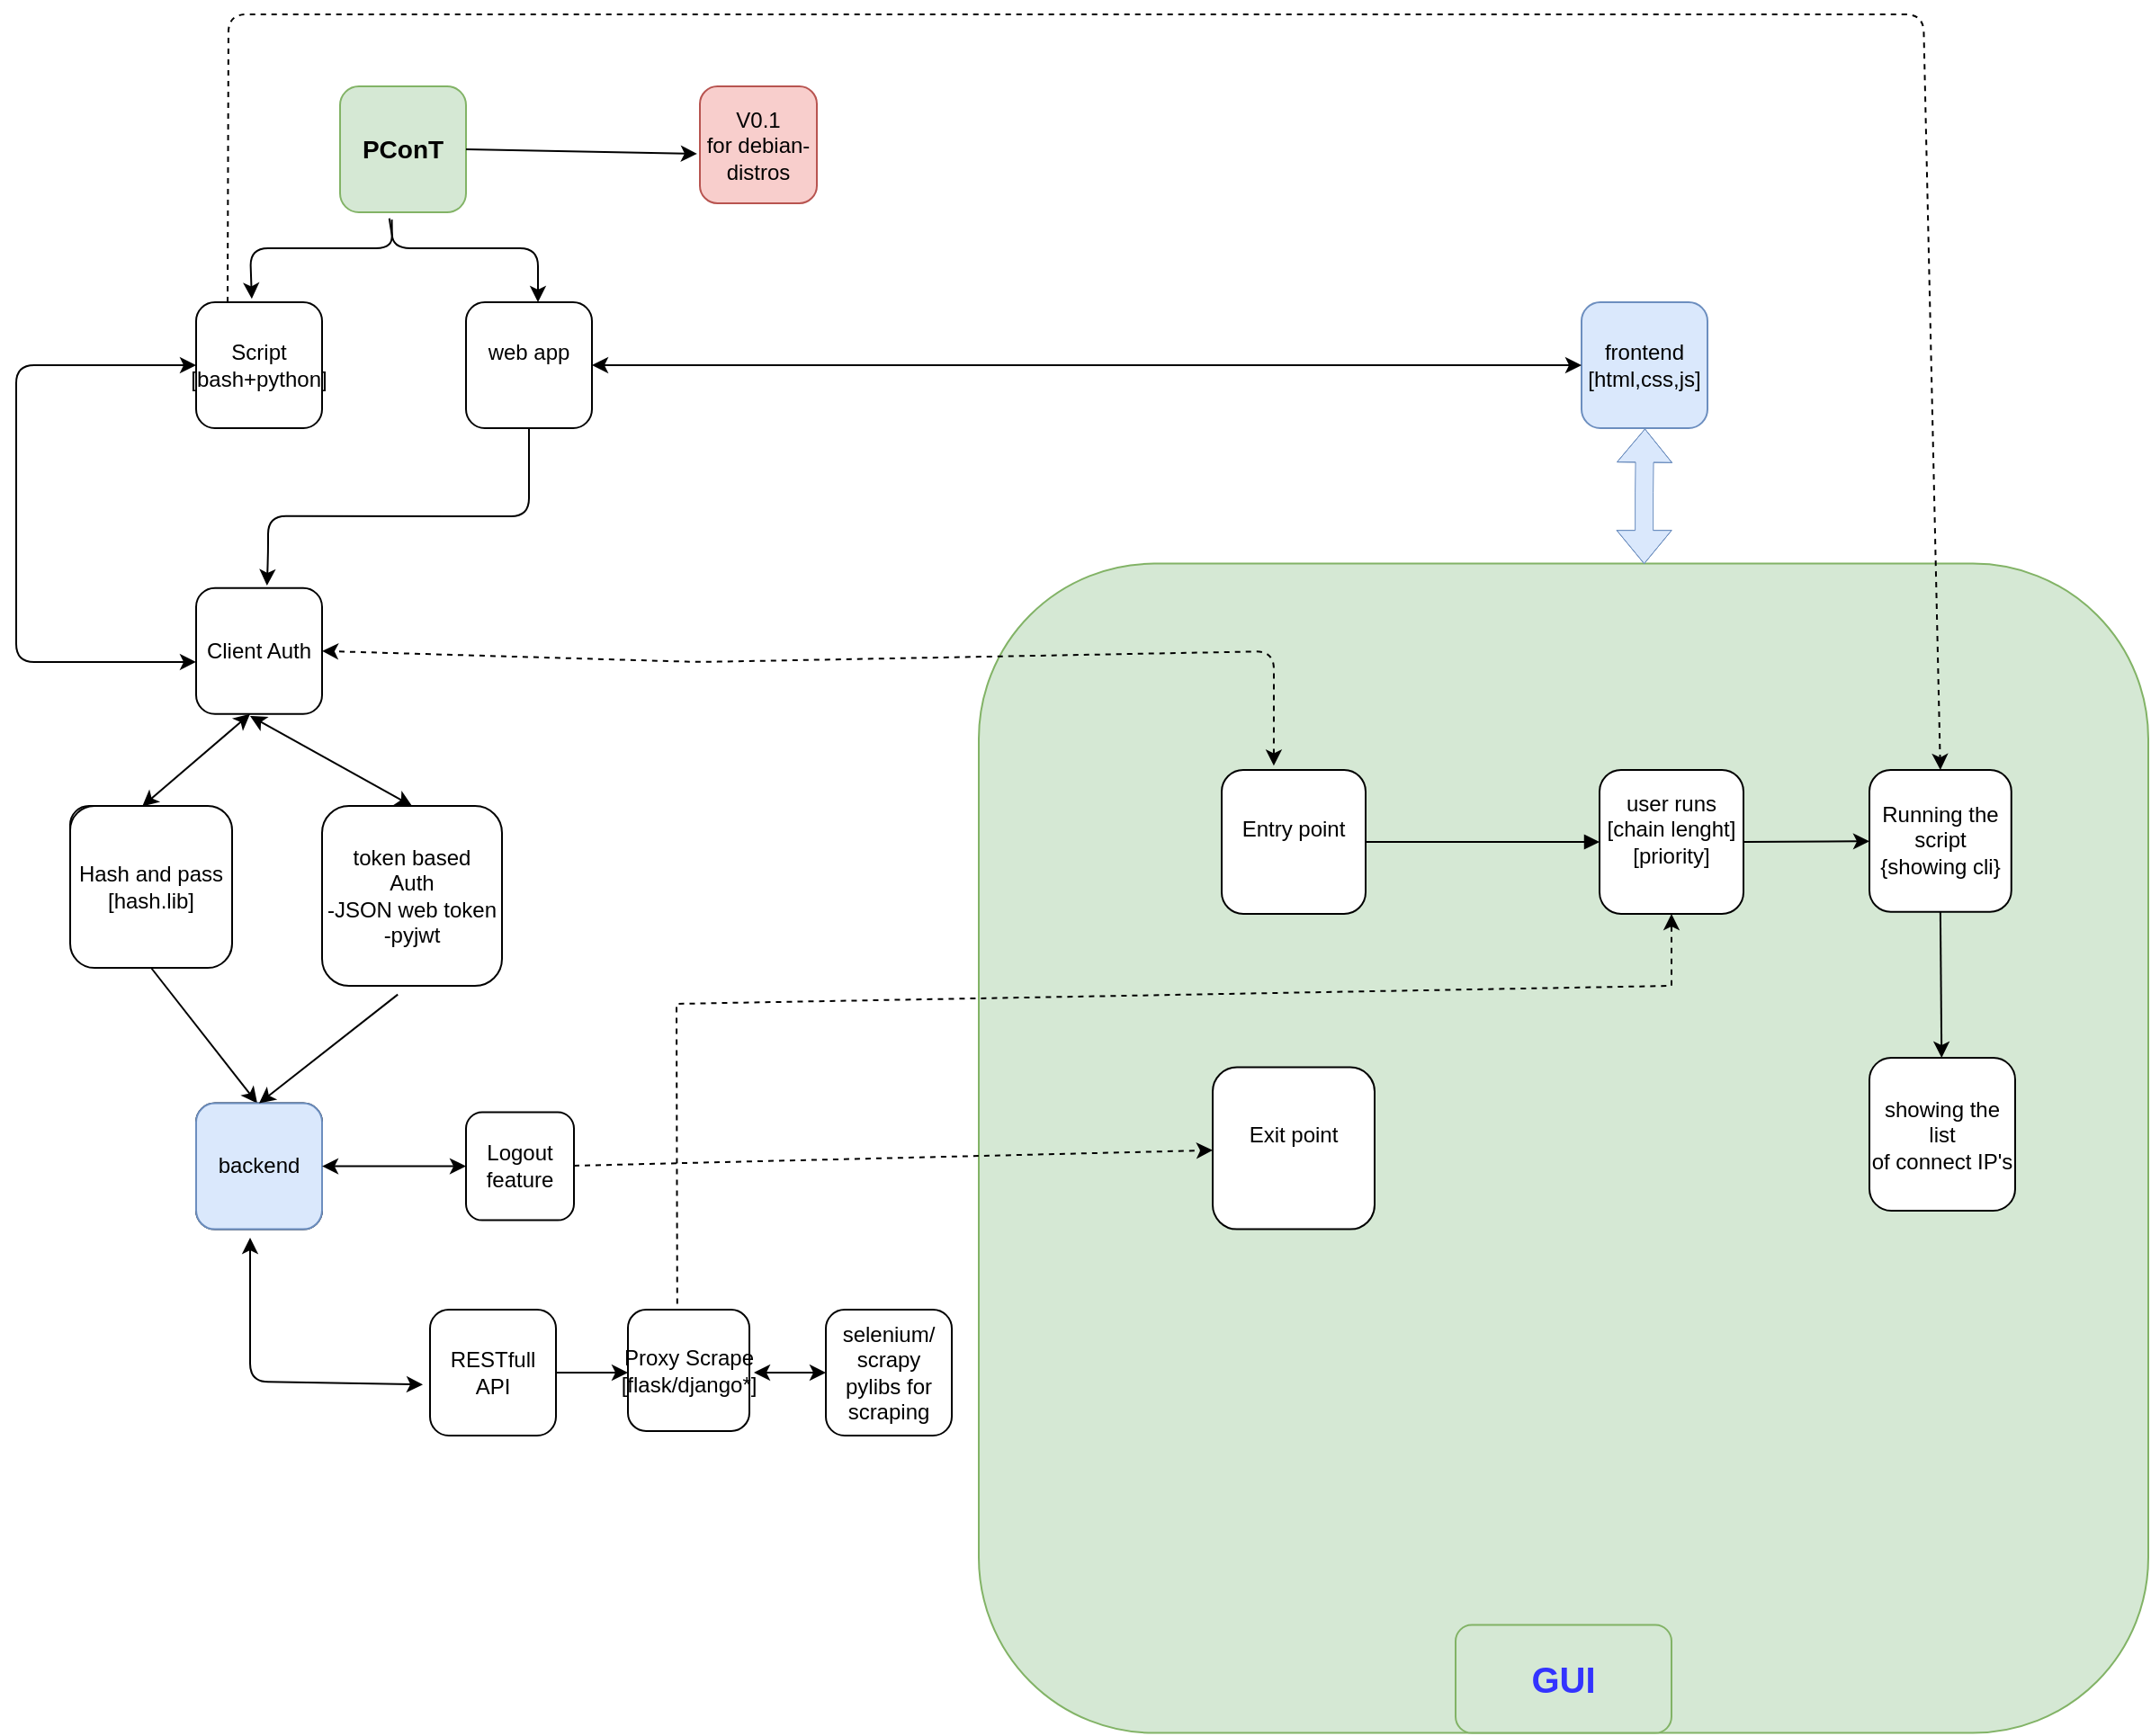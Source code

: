 <mxfile version="24.3.1" type="github">
  <diagram name="Page-1" id="XZk4y257_CPvYdPWEkeV">
    <mxGraphModel dx="1763" dy="526" grid="1" gridSize="10" guides="1" tooltips="1" connect="1" arrows="1" fold="1" page="1" pageScale="1" pageWidth="850" pageHeight="1100" math="0" shadow="0">
      <root>
        <mxCell id="0" />
        <mxCell id="1" parent="0" />
        <mxCell id="l6isEbVxny_hH4SEJy2Z-39" value="" style="whiteSpace=wrap;html=1;aspect=fixed;glass=0;rounded=1;shadow=0;fillColor=#d5e8d4;strokeColor=#82b366;" vertex="1" parent="1">
          <mxGeometry x="-185" y="385.31" width="650" height="650" as="geometry" />
        </mxCell>
        <mxCell id="lrqvdLVCCD_kgyAXPWSx-1" value="&lt;font style=&quot;font-size: 14px;&quot;&gt;&lt;b&gt;PConT&lt;/b&gt;&lt;br&gt;&lt;/font&gt;" style="whiteSpace=wrap;html=1;aspect=fixed;rounded=1;labelBackgroundColor=none;fillColor=#d5e8d4;strokeColor=#82b366;" parent="1" vertex="1">
          <mxGeometry x="-540" y="120" width="70" height="70" as="geometry" />
        </mxCell>
        <mxCell id="lrqvdLVCCD_kgyAXPWSx-3" value="" style="endArrow=classic;html=1;rounded=1;entryX=0.442;entryY=-0.026;entryDx=0;entryDy=0;entryPerimeter=0;labelBackgroundColor=none;fontColor=default;exitX=0.391;exitY=1.048;exitDx=0;exitDy=0;exitPerimeter=0;" parent="1" target="lrqvdLVCCD_kgyAXPWSx-4" edge="1" source="lrqvdLVCCD_kgyAXPWSx-1">
          <mxGeometry width="50" height="50" relative="1" as="geometry">
            <mxPoint x="-510" y="210" as="sourcePoint" />
            <mxPoint x="-585.29" y="270" as="targetPoint" />
            <Array as="points">
              <mxPoint x="-510" y="210" />
              <mxPoint x="-550" y="210" />
              <mxPoint x="-590" y="210" />
            </Array>
          </mxGeometry>
        </mxCell>
        <mxCell id="lrqvdLVCCD_kgyAXPWSx-4" value="&lt;div&gt;Script&lt;/div&gt;&lt;div&gt;[bash+python]&lt;br&gt;&lt;/div&gt;" style="whiteSpace=wrap;html=1;aspect=fixed;rounded=1;labelBackgroundColor=none;" parent="1" vertex="1">
          <mxGeometry x="-620" y="240" width="70" height="70" as="geometry" />
        </mxCell>
        <mxCell id="lrqvdLVCCD_kgyAXPWSx-6" value="" style="endArrow=classic;html=1;rounded=1;exitX=0.411;exitY=1.058;exitDx=0;exitDy=0;exitPerimeter=0;labelBackgroundColor=none;fontColor=default;" parent="1" source="lrqvdLVCCD_kgyAXPWSx-1" edge="1">
          <mxGeometry width="50" height="50" relative="1" as="geometry">
            <mxPoint x="-585" y="200" as="sourcePoint" />
            <mxPoint x="-430" y="240" as="targetPoint" />
            <Array as="points">
              <mxPoint x="-511" y="210" />
              <mxPoint x="-430" y="210" />
            </Array>
          </mxGeometry>
        </mxCell>
        <mxCell id="lrqvdLVCCD_kgyAXPWSx-7" value="&lt;div&gt;web app&lt;/div&gt;&lt;div&gt;&lt;br&gt;&lt;/div&gt;" style="whiteSpace=wrap;html=1;aspect=fixed;rounded=1;labelBackgroundColor=none;" parent="1" vertex="1">
          <mxGeometry x="-470" y="240" width="70" height="70" as="geometry" />
        </mxCell>
        <mxCell id="lrqvdLVCCD_kgyAXPWSx-9" value="&lt;div&gt;frontend&lt;/div&gt;&lt;div&gt;[html,css,js]&lt;br&gt;&lt;/div&gt;" style="whiteSpace=wrap;html=1;aspect=fixed;rounded=1;labelBackgroundColor=none;fillColor=#dae8fc;strokeColor=#6c8ebf;" parent="1" vertex="1">
          <mxGeometry x="150" y="240" width="70" height="70" as="geometry" />
        </mxCell>
        <mxCell id="lrqvdLVCCD_kgyAXPWSx-13" value="" style="endArrow=classic;html=1;rounded=1;entryX=0.563;entryY=-0.02;entryDx=0;entryDy=0;entryPerimeter=0;labelBackgroundColor=none;fontColor=default;exitX=0.5;exitY=1;exitDx=0;exitDy=0;" parent="1" target="lrqvdLVCCD_kgyAXPWSx-14" edge="1" source="lrqvdLVCCD_kgyAXPWSx-7">
          <mxGeometry width="50" height="50" relative="1" as="geometry">
            <mxPoint x="-430" y="359" as="sourcePoint" />
            <mxPoint x="-580" y="398.88" as="targetPoint" />
            <Array as="points">
              <mxPoint x="-435" y="359" />
              <mxPoint x="-580" y="358.88" />
              <mxPoint x="-580" y="378.88" />
            </Array>
          </mxGeometry>
        </mxCell>
        <mxCell id="lrqvdLVCCD_kgyAXPWSx-14" value="&lt;div&gt;&lt;br&gt;&lt;/div&gt;&lt;div&gt;Client Auth&lt;br&gt;&lt;br&gt;&lt;/div&gt;" style="whiteSpace=wrap;html=1;aspect=fixed;rounded=1;labelBackgroundColor=none;" parent="1" vertex="1">
          <mxGeometry x="-620" y="398.88" width="70" height="70" as="geometry" />
        </mxCell>
        <mxCell id="lrqvdLVCCD_kgyAXPWSx-15" value="" style="endArrow=classic;startArrow=classic;html=1;rounded=1;entryX=1;entryY=0.5;entryDx=0;entryDy=0;exitX=0.362;exitY=-0.029;exitDx=0;exitDy=0;labelBackgroundColor=none;fontColor=default;exitPerimeter=0;dashed=1;" parent="1" target="lrqvdLVCCD_kgyAXPWSx-14" edge="1" source="l6isEbVxny_hH4SEJy2Z-35">
          <mxGeometry width="50" height="50" relative="1" as="geometry">
            <mxPoint x="-470" y="433.87" as="sourcePoint" />
            <mxPoint x="-730" y="428.88" as="targetPoint" />
            <Array as="points">
              <mxPoint x="-21" y="434" />
              <mxPoint x="-340" y="440" />
            </Array>
          </mxGeometry>
        </mxCell>
        <mxCell id="lrqvdLVCCD_kgyAXPWSx-19" value="" style="endArrow=classic;startArrow=classic;html=1;rounded=1;entryX=0;entryY=0.5;entryDx=0;entryDy=0;exitX=0;exitY=0.587;exitDx=0;exitDy=0;exitPerimeter=0;labelBackgroundColor=none;fontColor=default;" parent="1" source="lrqvdLVCCD_kgyAXPWSx-14" target="lrqvdLVCCD_kgyAXPWSx-4" edge="1">
          <mxGeometry width="50" height="50" relative="1" as="geometry">
            <mxPoint x="-750" y="270" as="sourcePoint" />
            <mxPoint x="-410" y="360" as="targetPoint" />
            <Array as="points">
              <mxPoint x="-720" y="440" />
              <mxPoint x="-720" y="360" />
              <mxPoint x="-720" y="275" />
            </Array>
          </mxGeometry>
        </mxCell>
        <mxCell id="lrqvdLVCCD_kgyAXPWSx-21" value="" style="endArrow=classic;html=1;rounded=1;exitX=0.5;exitY=1;exitDx=0;exitDy=0;labelBackgroundColor=none;fontColor=default;" parent="1" source="l6isEbVxny_hH4SEJy2Z-2" edge="1">
          <mxGeometry width="50" height="50" relative="1" as="geometry">
            <mxPoint x="-585.7" y="600.0" as="sourcePoint" />
            <mxPoint x="-586" y="685.31" as="targetPoint" />
          </mxGeometry>
        </mxCell>
        <mxCell id="lrqvdLVCCD_kgyAXPWSx-22" value="backend" style="whiteSpace=wrap;html=1;aspect=fixed;rounded=1;labelBackgroundColor=none;" parent="1" vertex="1">
          <mxGeometry x="-620" y="685.31" width="70" height="70" as="geometry" />
        </mxCell>
        <mxCell id="l6isEbVxny_hH4SEJy2Z-1" value="backend" style="whiteSpace=wrap;html=1;aspect=fixed;rounded=1;labelBackgroundColor=none;" vertex="1" parent="1">
          <mxGeometry x="-690" y="520" width="70" height="70" as="geometry" />
        </mxCell>
        <mxCell id="l6isEbVxny_hH4SEJy2Z-2" value="&lt;div&gt;Hash and pass&lt;br&gt;[hash.lib]&lt;br&gt;&lt;/div&gt;" style="whiteSpace=wrap;html=1;aspect=fixed;rounded=1;labelBackgroundColor=none;" vertex="1" parent="1">
          <mxGeometry x="-690" y="520" width="90" height="90" as="geometry" />
        </mxCell>
        <mxCell id="l6isEbVxny_hH4SEJy2Z-3" value="backend" style="whiteSpace=wrap;html=1;aspect=fixed;rounded=1;labelBackgroundColor=none;fillColor=#dae8fc;strokeColor=#6c8ebf;" vertex="1" parent="1">
          <mxGeometry x="-620" y="685.31" width="70" height="70" as="geometry" />
        </mxCell>
        <mxCell id="l6isEbVxny_hH4SEJy2Z-4" value="&lt;div&gt;token based &lt;br&gt;&lt;/div&gt;&lt;div&gt;Auth&lt;br&gt;-JSON web token&lt;/div&gt;&lt;div&gt;-pyjwt&lt;br&gt;&lt;/div&gt;" style="whiteSpace=wrap;html=1;aspect=fixed;rounded=1;labelBackgroundColor=none;" vertex="1" parent="1">
          <mxGeometry x="-550" y="520" width="100" height="100" as="geometry" />
        </mxCell>
        <mxCell id="l6isEbVxny_hH4SEJy2Z-6" value="" style="endArrow=classic;html=1;rounded=1;exitX=0.421;exitY=1.048;exitDx=0;exitDy=0;exitPerimeter=0;entryX=0.5;entryY=0;entryDx=0;entryDy=0;labelBackgroundColor=none;fontColor=default;" edge="1" parent="1" source="l6isEbVxny_hH4SEJy2Z-4" target="l6isEbVxny_hH4SEJy2Z-3">
          <mxGeometry width="50" height="50" relative="1" as="geometry">
            <mxPoint x="-520" y="600" as="sourcePoint" />
            <mxPoint x="-590" y="680" as="targetPoint" />
          </mxGeometry>
        </mxCell>
        <mxCell id="l6isEbVxny_hH4SEJy2Z-8" value="" style="endArrow=classic;startArrow=classic;html=1;rounded=1;exitX=0.5;exitY=0;exitDx=0;exitDy=0;labelBackgroundColor=none;fontColor=default;" edge="1" parent="1" source="l6isEbVxny_hH4SEJy2Z-4">
          <mxGeometry width="50" height="50" relative="1" as="geometry">
            <mxPoint x="-460" y="640" as="sourcePoint" />
            <mxPoint x="-590" y="470" as="targetPoint" />
          </mxGeometry>
        </mxCell>
        <mxCell id="l6isEbVxny_hH4SEJy2Z-9" value="" style="endArrow=classic;startArrow=classic;html=1;rounded=1;exitX=0.445;exitY=0.003;exitDx=0;exitDy=0;exitPerimeter=0;labelBackgroundColor=none;fontColor=default;" edge="1" parent="1" source="l6isEbVxny_hH4SEJy2Z-2">
          <mxGeometry width="50" height="50" relative="1" as="geometry">
            <mxPoint x="-640" y="518.88" as="sourcePoint" />
            <mxPoint x="-590" y="468.88" as="targetPoint" />
          </mxGeometry>
        </mxCell>
        <mxCell id="l6isEbVxny_hH4SEJy2Z-10" value="" style="endArrow=classic;html=1;rounded=1;exitX=1;exitY=0.5;exitDx=0;exitDy=0;entryX=-0.024;entryY=0.577;entryDx=0;entryDy=0;entryPerimeter=0;labelBackgroundColor=none;fontColor=default;" edge="1" parent="1" source="lrqvdLVCCD_kgyAXPWSx-1" target="l6isEbVxny_hH4SEJy2Z-11">
          <mxGeometry width="50" height="50" relative="1" as="geometry">
            <mxPoint x="-460" y="340" as="sourcePoint" />
            <mxPoint x="-300" y="160" as="targetPoint" />
          </mxGeometry>
        </mxCell>
        <mxCell id="l6isEbVxny_hH4SEJy2Z-11" value="&lt;div&gt;V0.1&lt;/div&gt;&lt;div&gt;for debian-distros&lt;br&gt;&lt;/div&gt;" style="whiteSpace=wrap;html=1;aspect=fixed;rounded=1;labelBackgroundColor=none;fillColor=#f8cecc;strokeColor=#b85450;" vertex="1" parent="1">
          <mxGeometry x="-340" y="120" width="65" height="65" as="geometry" />
        </mxCell>
        <mxCell id="l6isEbVxny_hH4SEJy2Z-14" value="" style="endArrow=classic;startArrow=classic;html=1;rounded=1;entryX=-0.057;entryY=0.595;entryDx=0;entryDy=0;entryPerimeter=0;labelBackgroundColor=none;fontColor=default;" edge="1" parent="1" target="l6isEbVxny_hH4SEJy2Z-15">
          <mxGeometry width="50" height="50" relative="1" as="geometry">
            <mxPoint x="-590" y="760" as="sourcePoint" />
            <mxPoint x="-390" y="840" as="targetPoint" />
            <Array as="points">
              <mxPoint x="-590" y="840" />
            </Array>
          </mxGeometry>
        </mxCell>
        <mxCell id="l6isEbVxny_hH4SEJy2Z-15" value="RESTfull API" style="whiteSpace=wrap;html=1;aspect=fixed;rounded=1;labelBackgroundColor=none;" vertex="1" parent="1">
          <mxGeometry x="-490" y="800" width="70" height="70" as="geometry" />
        </mxCell>
        <mxCell id="l6isEbVxny_hH4SEJy2Z-16" value="" style="endArrow=classic;html=1;rounded=1;exitX=1;exitY=0.5;exitDx=0;exitDy=0;labelBackgroundColor=none;fontColor=default;" edge="1" parent="1" source="l6isEbVxny_hH4SEJy2Z-15">
          <mxGeometry width="50" height="50" relative="1" as="geometry">
            <mxPoint x="-360" y="790" as="sourcePoint" />
            <mxPoint x="-380" y="835" as="targetPoint" />
          </mxGeometry>
        </mxCell>
        <mxCell id="l6isEbVxny_hH4SEJy2Z-19" value="&lt;div&gt;selenium/&lt;/div&gt;&lt;div&gt;scrapy&lt;/div&gt;&lt;div&gt;pylibs for scraping&lt;br&gt;&lt;/div&gt;" style="whiteSpace=wrap;html=1;aspect=fixed;rounded=1;labelBackgroundColor=none;" vertex="1" parent="1">
          <mxGeometry x="-270" y="800" width="70" height="70" as="geometry" />
        </mxCell>
        <mxCell id="l6isEbVxny_hH4SEJy2Z-21" value="Proxy Scrape&lt;br&gt;[flask/django*]" style="whiteSpace=wrap;html=1;aspect=fixed;rounded=1;align=center;verticalAlign=middle;fontFamily=Helvetica;fontSize=12;labelBackgroundColor=none;" vertex="1" parent="1">
          <mxGeometry x="-380" y="800" width="67.5" height="67.5" as="geometry" />
        </mxCell>
        <mxCell id="l6isEbVxny_hH4SEJy2Z-23" value="" style="endArrow=classic;startArrow=classic;html=1;rounded=0;entryX=0;entryY=0.5;entryDx=0;entryDy=0;labelBackgroundColor=none;fontColor=default;" edge="1" parent="1" target="l6isEbVxny_hH4SEJy2Z-19">
          <mxGeometry width="50" height="50" relative="1" as="geometry">
            <mxPoint x="-310" y="835" as="sourcePoint" />
            <mxPoint x="-260" y="790" as="targetPoint" />
          </mxGeometry>
        </mxCell>
        <mxCell id="l6isEbVxny_hH4SEJy2Z-32" value="Logout feature" style="whiteSpace=wrap;html=1;aspect=fixed;rounded=1;strokeColor=default;align=center;verticalAlign=middle;fontFamily=Helvetica;fontSize=12;fontColor=default;labelBackgroundColor=none;fillColor=default;" vertex="1" parent="1">
          <mxGeometry x="-470" y="690.31" width="60" height="60" as="geometry" />
        </mxCell>
        <mxCell id="l6isEbVxny_hH4SEJy2Z-33" value="" style="endArrow=classic;startArrow=classic;html=1;rounded=0;exitX=1;exitY=0.5;exitDx=0;exitDy=0;entryX=0;entryY=0.5;entryDx=0;entryDy=0;" edge="1" parent="1" source="l6isEbVxny_hH4SEJy2Z-3" target="l6isEbVxny_hH4SEJy2Z-32">
          <mxGeometry width="50" height="50" relative="1" as="geometry">
            <mxPoint x="-260" y="710" as="sourcePoint" />
            <mxPoint x="-210" y="660" as="targetPoint" />
          </mxGeometry>
        </mxCell>
        <mxCell id="l6isEbVxny_hH4SEJy2Z-35" value="&lt;div&gt;Entry point &lt;br&gt;&lt;/div&gt;&lt;div&gt;&lt;br&gt;&lt;/div&gt;" style="whiteSpace=wrap;html=1;aspect=fixed;rounded=1;strokeColor=default;align=center;verticalAlign=middle;fontFamily=Helvetica;fontSize=12;fontColor=default;labelBackgroundColor=none;fillColor=default;" vertex="1" parent="1">
          <mxGeometry x="-50" y="500" width="80" height="80" as="geometry" />
        </mxCell>
        <mxCell id="l6isEbVxny_hH4SEJy2Z-40" value="" style="endArrow=classic;startArrow=classic;html=1;rounded=0;exitX=1;exitY=0.5;exitDx=0;exitDy=0;" edge="1" parent="1" source="lrqvdLVCCD_kgyAXPWSx-7" target="lrqvdLVCCD_kgyAXPWSx-9">
          <mxGeometry width="50" height="50" relative="1" as="geometry">
            <mxPoint x="-140" y="490" as="sourcePoint" />
            <mxPoint x="-90" y="440" as="targetPoint" />
          </mxGeometry>
        </mxCell>
        <mxCell id="l6isEbVxny_hH4SEJy2Z-41" value="" style="shape=flexArrow;endArrow=classic;startArrow=classic;html=1;rounded=0;entryX=0.5;entryY=1;entryDx=0;entryDy=0;fillColor=#dae8fc;strokeColor=#6c8ebf;strokeWidth=0.5;" edge="1" parent="1" target="lrqvdLVCCD_kgyAXPWSx-9">
          <mxGeometry width="100" height="100" relative="1" as="geometry">
            <mxPoint x="184.57" y="385.31" as="sourcePoint" />
            <mxPoint x="184.57" y="305.31" as="targetPoint" />
            <Array as="points">
              <mxPoint x="184.57" y="345.31" />
            </Array>
          </mxGeometry>
        </mxCell>
        <mxCell id="l6isEbVxny_hH4SEJy2Z-46" value="&lt;div&gt;Exit point&lt;/div&gt;&lt;div&gt;&lt;br&gt;&lt;/div&gt;" style="whiteSpace=wrap;html=1;aspect=fixed;rounded=1;strokeColor=default;align=center;verticalAlign=middle;fontFamily=Helvetica;fontSize=12;fontColor=default;labelBackgroundColor=none;fillColor=default;" vertex="1" parent="1">
          <mxGeometry x="-55" y="665.31" width="90" height="90" as="geometry" />
        </mxCell>
        <mxCell id="l6isEbVxny_hH4SEJy2Z-48" value="" style="endArrow=classic;html=1;rounded=0;dashed=1;" edge="1" parent="1" target="l6isEbVxny_hH4SEJy2Z-46">
          <mxGeometry width="50" height="50" relative="1" as="geometry">
            <mxPoint x="-410" y="720" as="sourcePoint" />
            <mxPoint x="-360" y="670" as="targetPoint" />
          </mxGeometry>
        </mxCell>
        <mxCell id="l6isEbVxny_hH4SEJy2Z-52" value="" style="endArrow=block;html=1;rounded=0;exitX=1;exitY=0.5;exitDx=0;exitDy=0;" edge="1" parent="1" source="l6isEbVxny_hH4SEJy2Z-35" target="l6isEbVxny_hH4SEJy2Z-53">
          <mxGeometry width="50" height="50" relative="1" as="geometry">
            <mxPoint x="-40" y="670" as="sourcePoint" />
            <mxPoint x="10" y="620" as="targetPoint" />
          </mxGeometry>
        </mxCell>
        <mxCell id="l6isEbVxny_hH4SEJy2Z-53" value="&lt;div&gt;user runs&lt;/div&gt;&lt;div&gt;[chain lenght]&lt;/div&gt;&lt;div&gt;[priority]&lt;/div&gt;&lt;div&gt;&lt;br&gt;&lt;/div&gt;" style="whiteSpace=wrap;html=1;aspect=fixed;rounded=1;strokeColor=default;align=center;verticalAlign=middle;fontFamily=Helvetica;fontSize=12;fontColor=default;labelBackgroundColor=none;fillColor=default;" vertex="1" parent="1">
          <mxGeometry x="160.0" y="500" width="80" height="80" as="geometry" />
        </mxCell>
        <mxCell id="l6isEbVxny_hH4SEJy2Z-55" value="" style="endArrow=classic;html=1;rounded=0;exitX=0.406;exitY=-0.048;exitDx=0;exitDy=0;exitPerimeter=0;entryX=0.5;entryY=1;entryDx=0;entryDy=0;dashed=1;" edge="1" parent="1" source="l6isEbVxny_hH4SEJy2Z-21" target="l6isEbVxny_hH4SEJy2Z-53">
          <mxGeometry width="50" height="50" relative="1" as="geometry">
            <mxPoint x="-190" y="760" as="sourcePoint" />
            <mxPoint x="-140" y="710" as="targetPoint" />
            <Array as="points">
              <mxPoint x="-353" y="630" />
              <mxPoint x="200" y="620" />
            </Array>
          </mxGeometry>
        </mxCell>
        <mxCell id="l6isEbVxny_hH4SEJy2Z-57" value="" style="endArrow=classic;html=1;rounded=0;exitX=1;exitY=0.5;exitDx=0;exitDy=0;" edge="1" parent="1" source="l6isEbVxny_hH4SEJy2Z-53" target="l6isEbVxny_hH4SEJy2Z-58">
          <mxGeometry width="50" height="50" relative="1" as="geometry">
            <mxPoint x="50" y="700" as="sourcePoint" />
            <mxPoint x="100" y="650" as="targetPoint" />
          </mxGeometry>
        </mxCell>
        <mxCell id="l6isEbVxny_hH4SEJy2Z-58" value="&lt;div&gt;Running the script&lt;/div&gt;&lt;div&gt;{showing cli}&lt;br&gt;&lt;/div&gt;" style="whiteSpace=wrap;html=1;aspect=fixed;rounded=1;strokeColor=default;align=center;verticalAlign=middle;fontFamily=Helvetica;fontSize=12;fontColor=default;labelBackgroundColor=none;fillColor=default;" vertex="1" parent="1">
          <mxGeometry x="310" y="500" width="78.88" height="78.88" as="geometry" />
        </mxCell>
        <mxCell id="l6isEbVxny_hH4SEJy2Z-59" value="" style="endArrow=classic;html=1;rounded=1;exitX=0.25;exitY=0;exitDx=0;exitDy=0;entryX=0.5;entryY=0;entryDx=0;entryDy=0;strokeColor=default;align=center;verticalAlign=middle;fontFamily=Helvetica;fontSize=12;fontColor=default;labelBackgroundColor=none;fillColor=default;dashed=1;" edge="1" parent="1" source="lrqvdLVCCD_kgyAXPWSx-4" target="l6isEbVxny_hH4SEJy2Z-58">
          <mxGeometry width="50" height="50" relative="1" as="geometry">
            <mxPoint x="-320" y="350" as="sourcePoint" />
            <mxPoint x="177" y="411" as="targetPoint" />
            <Array as="points">
              <mxPoint x="-602" y="80" />
              <mxPoint x="340" y="80" />
            </Array>
          </mxGeometry>
        </mxCell>
        <mxCell id="l6isEbVxny_hH4SEJy2Z-60" value="&lt;b&gt;&lt;font color=&quot;#3333ff&quot; style=&quot;font-size: 20px;&quot;&gt;GUI&lt;/font&gt;&lt;/b&gt;" style="rounded=1;whiteSpace=wrap;html=1;fillColor=#d5e8d4;strokeColor=#82b366;" vertex="1" parent="1">
          <mxGeometry x="80" y="975.31" width="120" height="60" as="geometry" />
        </mxCell>
        <mxCell id="l6isEbVxny_hH4SEJy2Z-61" value="&lt;div&gt;showing the list &lt;br&gt;&lt;/div&gt;&lt;div&gt;of connect IP&#39;s&lt;br&gt;&lt;/div&gt;" style="rounded=1;whiteSpace=wrap;html=1;" vertex="1" parent="1">
          <mxGeometry x="310" y="660" width="81" height="85" as="geometry" />
        </mxCell>
        <mxCell id="l6isEbVxny_hH4SEJy2Z-62" value="" style="endArrow=classic;html=1;rounded=0;exitX=0.5;exitY=1;exitDx=0;exitDy=0;" edge="1" parent="1" source="l6isEbVxny_hH4SEJy2Z-58" target="l6isEbVxny_hH4SEJy2Z-61">
          <mxGeometry width="50" height="50" relative="1" as="geometry">
            <mxPoint x="180" y="800" as="sourcePoint" />
            <mxPoint x="230" y="750" as="targetPoint" />
          </mxGeometry>
        </mxCell>
      </root>
    </mxGraphModel>
  </diagram>
</mxfile>
